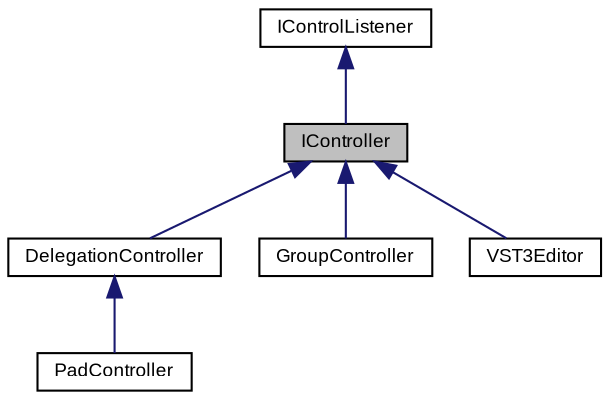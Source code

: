digraph "IController"
{
  bgcolor="transparent";
  edge [fontname="Arial",fontsize="9",labelfontname="Arial",labelfontsize="9"];
  node [fontname="Arial",fontsize="9",shape=record];
  Node1 [label="IController",height=0.2,width=0.4,color="black", fillcolor="grey75", style="filled" fontcolor="black"];
  Node2 -> Node1 [dir="back",color="midnightblue",fontsize="9",style="solid",fontname="Arial"];
  Node2 [label="IControlListener",height=0.2,width=0.4,color="black",URL="$class_v_s_t_g_u_i_1_1_i_control_listener.html"];
  Node1 -> Node3 [dir="back",color="midnightblue",fontsize="9",style="solid",fontname="Arial"];
  Node3 [label="DelegationController",height=0.2,width=0.4,color="black",URL="$class_v_s_t_g_u_i_1_1_delegation_controller.html"];
  Node3 -> Node4 [dir="back",color="midnightblue",fontsize="9",style="solid",fontname="Arial"];
  Node4 [label="PadController",height=0.2,width=0.4,color="black",URL="$class_v_s_t_g_u_i_1_1_pad_controller.html"];
  Node1 -> Node5 [dir="back",color="midnightblue",fontsize="9",style="solid",fontname="Arial"];
  Node5 [label="GroupController",height=0.2,width=0.4,color="black",URL="$class_v_s_t_g_u_i_1_1_group_controller.html"];
  Node1 -> Node6 [dir="back",color="midnightblue",fontsize="9",style="solid",fontname="Arial"];
  Node6 [label="VST3Editor",height=0.2,width=0.4,color="black",URL="$class_v_s_t_g_u_i_1_1_v_s_t3_editor.html",tooltip="VST3 Editor with automatic parameter binding. "];
}

